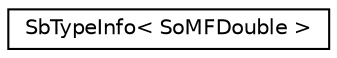digraph "Graphical Class Hierarchy"
{
 // LATEX_PDF_SIZE
  edge [fontname="Helvetica",fontsize="10",labelfontname="Helvetica",labelfontsize="10"];
  node [fontname="Helvetica",fontsize="10",shape=record];
  rankdir="LR";
  Node0 [label="SbTypeInfo\< SoMFDouble \>",height=0.2,width=0.4,color="black", fillcolor="white", style="filled",URL="$structSbTypeInfo_3_01SoMFDouble_01_4.html",tooltip=" "];
}

